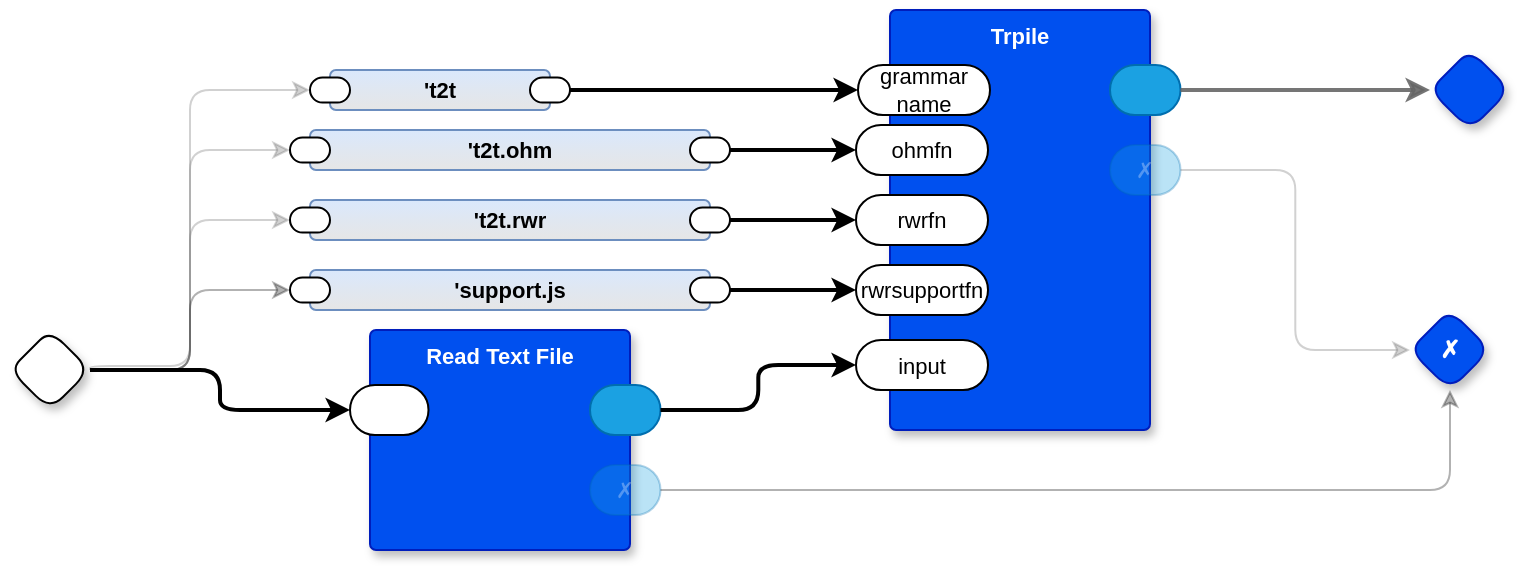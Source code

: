 <mxfile version="24.7.5" pages="3">
  <diagram name="main" id="m0zTKrYATkNEm8Ja8VeW">
    <mxGraphModel dx="1004" dy="695" grid="1" gridSize="10" guides="1" tooltips="1" connect="1" arrows="1" fold="1" page="1" pageScale="1" pageWidth="850" pageHeight="1100" math="0" shadow="0">
      <root>
        <mxCell id="0" />
        <mxCell id="1" parent="0" />
        <mxCell id="YMpfpBisCcUX1l5yptlG-1" value="" style="edgeStyle=orthogonalEdgeStyle;shape=connector;rounded=1;jumpStyle=arc;orthogonalLoop=1;jettySize=auto;exitX=1;exitY=0.5;exitDx=0;exitDy=0;exitPerimeter=0;entryX=0;entryY=0.5;entryDx=0;entryDy=0;entryPerimeter=0;labelBackgroundColor=default;strokeColor=#666666;strokeWidth=1;fontFamily=Helvetica;fontSize=11;fontColor=default;endArrow=classic;fillColor=#f5f5f5;opacity=30;" parent="1" source="YMpfpBisCcUX1l5yptlG-6" target="YMpfpBisCcUX1l5yptlG-32" edge="1">
          <mxGeometry relative="1" as="geometry">
            <mxPoint x="183.25" y="80" as="targetPoint" />
          </mxGeometry>
        </mxCell>
        <mxCell id="YMpfpBisCcUX1l5yptlG-2" value="" style="edgeStyle=orthogonalEdgeStyle;shape=connector;rounded=1;jumpStyle=none;orthogonalLoop=1;jettySize=auto;exitX=1;exitY=0.5;exitDx=0;exitDy=0;exitPerimeter=0;entryX=0;entryY=0.5;entryDx=0;entryDy=0;entryPerimeter=0;labelBackgroundColor=default;strokeColor=#666666;strokeWidth=1;fontFamily=Helvetica;fontSize=11;fontColor=default;endArrow=classic;fillColor=#f5f5f5;opacity=30;" parent="1" source="YMpfpBisCcUX1l5yptlG-6" target="YMpfpBisCcUX1l5yptlG-28" edge="1">
          <mxGeometry relative="1" as="geometry">
            <mxPoint x="183.25" y="-10" as="targetPoint" />
          </mxGeometry>
        </mxCell>
        <mxCell id="YMpfpBisCcUX1l5yptlG-3" value="" style="edgeStyle=orthogonalEdgeStyle;shape=connector;rounded=1;jumpStyle=none;orthogonalLoop=1;jettySize=auto;exitX=1;exitY=0.5;exitDx=0;exitDy=0;exitPerimeter=0;entryX=0;entryY=0.5;entryDx=0;entryDy=0;entryPerimeter=0;labelBackgroundColor=default;strokeColor=#666666;strokeWidth=1;fontFamily=Helvetica;fontSize=11;fontColor=default;endArrow=classic;fillColor=#f5f5f5;opacity=30;" parent="1" source="YMpfpBisCcUX1l5yptlG-6" target="YMpfpBisCcUX1l5yptlG-21" edge="1">
          <mxGeometry relative="1" as="geometry">
            <mxPoint x="183.25" y="-120" as="targetPoint" />
            <Array as="points">
              <mxPoint x="100" y="218" />
              <mxPoint x="150" y="218" />
              <mxPoint x="150" y="80" />
            </Array>
          </mxGeometry>
        </mxCell>
        <mxCell id="YMpfpBisCcUX1l5yptlG-4" value="" style="edgeStyle=orthogonalEdgeStyle;rounded=1;orthogonalLoop=1;jettySize=auto;exitX=1;exitY=0.5;exitDx=0;exitDy=0;exitPerimeter=0;entryX=0;entryY=0.5;entryDx=0;entryDy=0;entryPerimeter=0;opacity=30;" parent="1" source="YMpfpBisCcUX1l5yptlG-6" target="YMpfpBisCcUX1l5yptlG-24" edge="1">
          <mxGeometry relative="1" as="geometry">
            <mxPoint x="183.25" y="170" as="targetPoint" />
          </mxGeometry>
        </mxCell>
        <mxCell id="YMpfpBisCcUX1l5yptlG-6" value="" style="rhombus;whiteSpace=wrap;rounded=1;fontStyle=1;glass=0;sketch=0;fontSize=12;points=[[0,0.5,0,0,0],[0.5,0,0,0,0],[0.5,1,0,0,0],[1,0.5,0,0,0]];shadow=1;fontFamily=Helvetica;fontColor=default;" parent="1" vertex="1">
          <mxGeometry x="60" y="200" width="40" height="40" as="geometry" />
        </mxCell>
        <mxCell id="YMpfpBisCcUX1l5yptlG-7" value="" style="rhombus;whiteSpace=wrap;rounded=1;fillColor=#0050ef;fontColor=#ffffff;strokeColor=#001DBC;fontStyle=1;glass=0;sketch=0;fontSize=12;points=[[0,0.5,0,0,0],[0.5,0,0,0,0],[0.5,1,0,0,0],[1,0.5,0,0,0]];shadow=1;fontFamily=Helvetica;" parent="1" vertex="1">
          <mxGeometry x="770" y="60" width="40" height="40" as="geometry" />
        </mxCell>
        <mxCell id="YMpfpBisCcUX1l5yptlG-8" value="Trpile" style="rounded=1;whiteSpace=wrap;sketch=0;container=1;recursiveResize=0;verticalAlign=top;arcSize=6;fontStyle=1;autosize=0;points=[];absoluteArcSize=1;shadow=1;strokeColor=#001DBC;fillColor=#0050ef;fontColor=#ffffff;fontFamily=Helvetica;fontSize=11;" parent="1" vertex="1">
          <mxGeometry x="500" y="40" width="130" height="210" as="geometry">
            <mxRectangle x="-98" y="-1230" width="99" height="26" as="alternateBounds" />
          </mxGeometry>
        </mxCell>
        <mxCell id="YMpfpBisCcUX1l5yptlG-9" value="ohmfn" style="rounded=1;whiteSpace=wrap;sketch=0;points=[[0,0.5,0,0,0],[1,0.5,0,0,0]];arcSize=50;fontFamily=Helvetica;fontSize=11;fontColor=default;fontStyle=0" parent="YMpfpBisCcUX1l5yptlG-8" vertex="1">
          <mxGeometry x="-17" y="57.5" width="66" height="25" as="geometry" />
        </mxCell>
        <mxCell id="YMpfpBisCcUX1l5yptlG-10" value="" style="rounded=1;whiteSpace=wrap;sketch=0;points=[[0,0.5,0,0,0],[1,0.5,0,0,0]];fillColor=#1ba1e2;fontColor=#ffffff;strokeColor=#006EAF;arcSize=50;fontFamily=Helvetica;fontSize=11;" parent="YMpfpBisCcUX1l5yptlG-8" vertex="1">
          <mxGeometry x="110" y="27.5" width="35.25" height="25" as="geometry" />
        </mxCell>
        <mxCell id="YMpfpBisCcUX1l5yptlG-11" value="rwrfn" style="rounded=1;whiteSpace=wrap;sketch=0;points=[[0,0.5,0,0,0],[1,0.5,0,0,0]];arcSize=50;fontFamily=Helvetica;fontSize=11;fontColor=default;" parent="YMpfpBisCcUX1l5yptlG-8" vertex="1">
          <mxGeometry x="-17" y="92.5" width="66" height="25" as="geometry" />
        </mxCell>
        <mxCell id="YMpfpBisCcUX1l5yptlG-12" value="input" style="rounded=1;whiteSpace=wrap;sketch=0;points=[[0,0.5,0,0,0],[1,0.5,0,0,0]];arcSize=50;fontFamily=Helvetica;fontSize=11;fontColor=default;" parent="YMpfpBisCcUX1l5yptlG-8" vertex="1">
          <mxGeometry x="-17" y="165" width="66" height="25" as="geometry" />
        </mxCell>
        <mxCell id="YMpfpBisCcUX1l5yptlG-13" value="grammar name" style="rounded=1;whiteSpace=wrap;sketch=0;points=[[0,0.5,0,0,0],[1,0.5,0,0,0]];arcSize=50;fontFamily=Helvetica;fontSize=11;fontColor=default;" parent="YMpfpBisCcUX1l5yptlG-8" vertex="1">
          <mxGeometry x="-16" y="27.5" width="66" height="25" as="geometry" />
        </mxCell>
        <mxCell id="YMpfpBisCcUX1l5yptlG-14" value="rwrsupportfn" style="rounded=1;whiteSpace=wrap;sketch=0;points=[[0,0.5,0,0,0],[1,0.5,0,0,0]];arcSize=50;fontFamily=Helvetica;fontSize=11;fontColor=default;" parent="YMpfpBisCcUX1l5yptlG-8" vertex="1">
          <mxGeometry x="-17" y="127.5" width="66" height="25" as="geometry" />
        </mxCell>
        <mxCell id="YMpfpBisCcUX1l5yptlG-15" value="✗" style="rounded=1;whiteSpace=wrap;sketch=0;points=[[0,0.5,0,0,0],[1,0.5,0,0,0]];fillColor=#1ba1e2;fontColor=#ffffff;strokeColor=#006EAF;arcSize=50;fontFamily=Helvetica;fontSize=11;opacity=30;textOpacity=30;" parent="YMpfpBisCcUX1l5yptlG-8" vertex="1">
          <mxGeometry x="110" y="67.5" width="35.25" height="25" as="geometry" />
        </mxCell>
        <mxCell id="YMpfpBisCcUX1l5yptlG-16" value="" style="edgeStyle=orthogonalEdgeStyle;shape=connector;rounded=1;jumpStyle=arc;orthogonalLoop=1;jettySize=auto;exitX=1;exitY=0.5;exitDx=0;exitDy=0;exitPerimeter=0;entryX=0;entryY=0.5;entryDx=0;entryDy=0;entryPerimeter=0;labelBackgroundColor=default;strokeColor=#666666;strokeWidth=2;fontFamily=Helvetica;fontSize=11;fontColor=default;endArrow=classic;fillColor=#f5f5f5;opacity=90;" parent="1" source="YMpfpBisCcUX1l5yptlG-10" target="YMpfpBisCcUX1l5yptlG-7" edge="1">
          <mxGeometry relative="1" as="geometry" />
        </mxCell>
        <mxCell id="YMpfpBisCcUX1l5yptlG-17" value="✗" style="rhombus;whiteSpace=wrap;rounded=1;fillColor=#0050ef;fontColor=#ffffff;strokeColor=#001DBC;fontStyle=1;glass=0;sketch=0;fontSize=12;points=[[0,0.5,0,0,0],[0.5,0,0,0,0],[0.5,1,0,0,0],[1,0.5,0,0,0]];shadow=1;fontFamily=Helvetica;" parent="1" vertex="1">
          <mxGeometry x="760" y="190" width="40" height="40" as="geometry" />
        </mxCell>
        <mxCell id="YMpfpBisCcUX1l5yptlG-18" value="" style="edgeStyle=orthogonalEdgeStyle;shape=connector;rounded=1;jumpStyle=arc;orthogonalLoop=1;jettySize=auto;exitX=1;exitY=0.5;exitDx=0;exitDy=0;exitPerimeter=0;entryX=0;entryY=0.5;entryDx=0;entryDy=0;entryPerimeter=0;labelBackgroundColor=default;strokeColor=#666666;strokeWidth=1;fontFamily=Helvetica;fontSize=11;fontColor=default;endArrow=classic;fillColor=#f5f5f5;opacity=30;" parent="1" source="YMpfpBisCcUX1l5yptlG-15" target="YMpfpBisCcUX1l5yptlG-17" edge="1">
          <mxGeometry relative="1" as="geometry" />
        </mxCell>
        <mxCell id="YMpfpBisCcUX1l5yptlG-19" value="&#39;t2t" style="rounded=1;whiteSpace=wrap;sketch=0;container=1;recursiveResize=0;verticalAlign=middle;arcSize=6;fontStyle=1;autosize=0;points=[];absoluteArcSize=1;shadow=0;strokeColor=#6c8ebf;fillColor=#dae8fc;fontFamily=Helvetica;fontSize=11;gradientColor=#E6E6E6;" parent="1" vertex="1">
          <mxGeometry x="220" y="70" width="110" height="20" as="geometry">
            <mxRectangle x="-98" y="-1230" width="99" height="26" as="alternateBounds" />
          </mxGeometry>
        </mxCell>
        <mxCell id="YMpfpBisCcUX1l5yptlG-20" value="" style="rounded=1;whiteSpace=wrap;sketch=0;points=[[0,0.5,0,0,0],[1,0.5,0,0,0]];arcSize=50;fontFamily=Helvetica;fontSize=11;fontColor=default;" parent="YMpfpBisCcUX1l5yptlG-19" vertex="1">
          <mxGeometry x="100" y="3.75" width="20" height="12.5" as="geometry" />
        </mxCell>
        <mxCell id="YMpfpBisCcUX1l5yptlG-21" value="" style="rounded=1;whiteSpace=wrap;sketch=0;points=[[0,0.5,0,0,0],[1,0.5,0,0,0]];arcSize=50;fontFamily=Helvetica;fontSize=11;fontColor=default;" parent="YMpfpBisCcUX1l5yptlG-19" vertex="1">
          <mxGeometry x="-10" y="3.75" width="20" height="12.5" as="geometry" />
        </mxCell>
        <mxCell id="YMpfpBisCcUX1l5yptlG-22" value="&#39;support.js" style="rounded=1;whiteSpace=wrap;sketch=0;container=1;recursiveResize=0;verticalAlign=middle;arcSize=6;fontStyle=1;autosize=0;points=[];absoluteArcSize=1;shadow=0;strokeColor=#6c8ebf;fillColor=#dae8fc;fontFamily=Helvetica;fontSize=11;gradientColor=#E6E6E6;" parent="1" vertex="1">
          <mxGeometry x="210" y="170" width="200" height="20" as="geometry">
            <mxRectangle x="-98" y="-1230" width="99" height="26" as="alternateBounds" />
          </mxGeometry>
        </mxCell>
        <mxCell id="YMpfpBisCcUX1l5yptlG-23" value="" style="rounded=1;whiteSpace=wrap;sketch=0;points=[[0,0.5,0,0,0],[1,0.5,0,0,0]];arcSize=50;fontFamily=Helvetica;fontSize=11;fontColor=default;" parent="YMpfpBisCcUX1l5yptlG-22" vertex="1">
          <mxGeometry x="190" y="3.75" width="20" height="12.5" as="geometry" />
        </mxCell>
        <mxCell id="YMpfpBisCcUX1l5yptlG-24" value="" style="rounded=1;whiteSpace=wrap;sketch=0;points=[[0,0.5,0,0,0],[1,0.5,0,0,0]];arcSize=50;fontFamily=Helvetica;fontSize=11;fontColor=default;" parent="YMpfpBisCcUX1l5yptlG-22" vertex="1">
          <mxGeometry x="-10" y="3.75" width="20" height="12.5" as="geometry" />
        </mxCell>
        <mxCell id="YMpfpBisCcUX1l5yptlG-25" value="" style="edgeStyle=orthogonalEdgeStyle;shape=connector;rounded=1;orthogonalLoop=1;jettySize=auto;entryX=0;entryY=0.5;entryDx=0;entryDy=0;entryPerimeter=0;labelBackgroundColor=default;strokeColor=default;strokeWidth=2;align=center;verticalAlign=middle;fontFamily=Helvetica;fontSize=11;fontColor=default;endArrow=classic;" parent="1" source="YMpfpBisCcUX1l5yptlG-23" target="YMpfpBisCcUX1l5yptlG-14" edge="1">
          <mxGeometry relative="1" as="geometry" />
        </mxCell>
        <mxCell id="YMpfpBisCcUX1l5yptlG-26" value="&#39;t2t.ohm" style="rounded=1;whiteSpace=wrap;sketch=0;container=1;recursiveResize=0;verticalAlign=middle;arcSize=6;fontStyle=1;autosize=0;points=[];absoluteArcSize=1;shadow=0;strokeColor=#6c8ebf;fillColor=#dae8fc;fontFamily=Helvetica;fontSize=11;gradientColor=#E6E6E6;" parent="1" vertex="1">
          <mxGeometry x="210" y="100" width="200" height="20" as="geometry">
            <mxRectangle x="-98" y="-1230" width="99" height="26" as="alternateBounds" />
          </mxGeometry>
        </mxCell>
        <mxCell id="YMpfpBisCcUX1l5yptlG-27" value="" style="rounded=1;whiteSpace=wrap;sketch=0;points=[[0,0.5,0,0,0],[1,0.5,0,0,0]];arcSize=50;fontFamily=Helvetica;fontSize=11;fontColor=default;" parent="YMpfpBisCcUX1l5yptlG-26" vertex="1">
          <mxGeometry x="190" y="3.75" width="20" height="12.5" as="geometry" />
        </mxCell>
        <mxCell id="YMpfpBisCcUX1l5yptlG-28" value="" style="rounded=1;whiteSpace=wrap;sketch=0;points=[[0,0.5,0,0,0],[1,0.5,0,0,0]];arcSize=50;fontFamily=Helvetica;fontSize=11;fontColor=default;" parent="YMpfpBisCcUX1l5yptlG-26" vertex="1">
          <mxGeometry x="-10" y="3.75" width="20" height="12.5" as="geometry" />
        </mxCell>
        <mxCell id="YMpfpBisCcUX1l5yptlG-29" value="" style="edgeStyle=orthogonalEdgeStyle;shape=connector;rounded=1;orthogonalLoop=1;jettySize=auto;exitX=1;exitY=0.5;exitDx=0;exitDy=0;exitPerimeter=0;entryX=0;entryY=0.5;entryDx=0;entryDy=0;entryPerimeter=0;labelBackgroundColor=default;strokeColor=default;strokeWidth=2;align=center;verticalAlign=middle;fontFamily=Helvetica;fontSize=11;fontColor=default;endArrow=classic;" parent="1" source="YMpfpBisCcUX1l5yptlG-27" target="YMpfpBisCcUX1l5yptlG-9" edge="1">
          <mxGeometry relative="1" as="geometry">
            <Array as="points">
              <mxPoint x="450" y="110" />
              <mxPoint x="450" y="110" />
            </Array>
          </mxGeometry>
        </mxCell>
        <mxCell id="YMpfpBisCcUX1l5yptlG-30" value="&#39;t2t.rwr" style="rounded=1;whiteSpace=wrap;sketch=0;container=1;recursiveResize=0;verticalAlign=middle;arcSize=6;fontStyle=1;autosize=0;points=[];absoluteArcSize=1;shadow=0;strokeColor=#6c8ebf;fillColor=#dae8fc;fontFamily=Helvetica;fontSize=11;gradientColor=#E6E6E6;" parent="1" vertex="1">
          <mxGeometry x="210" y="135" width="200" height="20" as="geometry">
            <mxRectangle x="-98" y="-1230" width="99" height="26" as="alternateBounds" />
          </mxGeometry>
        </mxCell>
        <mxCell id="YMpfpBisCcUX1l5yptlG-31" value="" style="rounded=1;whiteSpace=wrap;sketch=0;points=[[0,0.5,0,0,0],[1,0.5,0,0,0]];arcSize=50;fontFamily=Helvetica;fontSize=11;fontColor=default;" parent="YMpfpBisCcUX1l5yptlG-30" vertex="1">
          <mxGeometry x="190" y="3.75" width="20" height="12.5" as="geometry" />
        </mxCell>
        <mxCell id="YMpfpBisCcUX1l5yptlG-32" value="" style="rounded=1;whiteSpace=wrap;sketch=0;points=[[0,0.5,0,0,0],[1,0.5,0,0,0]];arcSize=50;fontFamily=Helvetica;fontSize=11;fontColor=default;" parent="YMpfpBisCcUX1l5yptlG-30" vertex="1">
          <mxGeometry x="-10" y="3.75" width="20" height="12.5" as="geometry" />
        </mxCell>
        <mxCell id="YMpfpBisCcUX1l5yptlG-33" value="" style="edgeStyle=orthogonalEdgeStyle;shape=connector;rounded=1;orthogonalLoop=1;jettySize=auto;labelBackgroundColor=default;strokeColor=default;strokeWidth=2;align=center;verticalAlign=middle;fontFamily=Helvetica;fontSize=11;fontColor=default;endArrow=classic;" parent="1" source="YMpfpBisCcUX1l5yptlG-31" target="YMpfpBisCcUX1l5yptlG-11" edge="1">
          <mxGeometry relative="1" as="geometry" />
        </mxCell>
        <mxCell id="YMpfpBisCcUX1l5yptlG-34" value="" style="edgeStyle=orthogonalEdgeStyle;shape=connector;rounded=1;orthogonalLoop=1;jettySize=auto;exitX=1;exitY=0.5;exitDx=0;exitDy=0;exitPerimeter=0;entryX=0;entryY=0.5;entryDx=0;entryDy=0;entryPerimeter=0;labelBackgroundColor=default;strokeColor=default;strokeWidth=2;align=center;verticalAlign=middle;fontFamily=Helvetica;fontSize=11;fontColor=default;endArrow=classic;" parent="1" source="YMpfpBisCcUX1l5yptlG-20" target="YMpfpBisCcUX1l5yptlG-13" edge="1">
          <mxGeometry relative="1" as="geometry" />
        </mxCell>
        <mxCell id="YMpfpBisCcUX1l5yptlG-35" value="Read Text File" style="rounded=1;whiteSpace=wrap;sketch=0;container=1;recursiveResize=0;verticalAlign=top;arcSize=6;fontStyle=1;autosize=0;points=[];absoluteArcSize=1;shadow=1;strokeColor=#001DBC;fillColor=#0050ef;fontColor=#ffffff;fontFamily=Helvetica;fontSize=11;" parent="1" vertex="1">
          <mxGeometry x="240" y="200" width="130" height="110" as="geometry">
            <mxRectangle x="-98" y="-1230" width="99" height="26" as="alternateBounds" />
          </mxGeometry>
        </mxCell>
        <mxCell id="YMpfpBisCcUX1l5yptlG-36" value="" style="rounded=1;whiteSpace=wrap;sketch=0;points=[[0,0.5,0,0,0],[1,0.5,0,0,0]];arcSize=50;fontFamily=Helvetica;fontSize=11;fontColor=default;" parent="YMpfpBisCcUX1l5yptlG-35" vertex="1">
          <mxGeometry x="-10" y="27.5" width="39.25" height="25" as="geometry" />
        </mxCell>
        <mxCell id="YMpfpBisCcUX1l5yptlG-37" value="" style="rounded=1;whiteSpace=wrap;sketch=0;points=[[0,0.5,0,0,0],[1,0.5,0,0,0]];fillColor=#1ba1e2;fontColor=#ffffff;strokeColor=#006EAF;arcSize=50;fontFamily=Helvetica;fontSize=11;" parent="YMpfpBisCcUX1l5yptlG-35" vertex="1">
          <mxGeometry x="110" y="27.5" width="35.25" height="25" as="geometry" />
        </mxCell>
        <mxCell id="YMpfpBisCcUX1l5yptlG-38" value="✗" style="rounded=1;whiteSpace=wrap;sketch=0;points=[[0,0.5,0,0,0],[1,0.5,0,0,0]];fillColor=#1ba1e2;fontColor=#ffffff;strokeColor=#006EAF;arcSize=50;fontFamily=Helvetica;fontSize=11;textOpacity=30;opacity=30;" parent="YMpfpBisCcUX1l5yptlG-35" vertex="1">
          <mxGeometry x="110" y="67.5" width="35.25" height="25" as="geometry" />
        </mxCell>
        <mxCell id="YMpfpBisCcUX1l5yptlG-39" style="edgeStyle=orthogonalEdgeStyle;rounded=1;orthogonalLoop=1;jettySize=auto;html=1;entryX=0;entryY=0.5;entryDx=0;entryDy=0;entryPerimeter=0;curved=0;strokeWidth=2;" parent="1" source="YMpfpBisCcUX1l5yptlG-6" target="YMpfpBisCcUX1l5yptlG-36" edge="1">
          <mxGeometry relative="1" as="geometry" />
        </mxCell>
        <mxCell id="YMpfpBisCcUX1l5yptlG-41" style="edgeStyle=orthogonalEdgeStyle;curved=0;rounded=1;orthogonalLoop=1;jettySize=auto;html=1;exitX=1;exitY=0.5;exitDx=0;exitDy=0;exitPerimeter=0;entryX=0;entryY=0.5;entryDx=0;entryDy=0;entryPerimeter=0;strokeColor=default;strokeWidth=2;align=center;verticalAlign=middle;fontFamily=Helvetica;fontSize=11;fontColor=default;labelBackgroundColor=default;endArrow=classic;" parent="1" source="YMpfpBisCcUX1l5yptlG-37" target="YMpfpBisCcUX1l5yptlG-12" edge="1">
          <mxGeometry relative="1" as="geometry" />
        </mxCell>
        <mxCell id="YMpfpBisCcUX1l5yptlG-42" style="edgeStyle=orthogonalEdgeStyle;curved=0;rounded=1;orthogonalLoop=1;jettySize=auto;html=1;entryX=0.5;entryY=1;entryDx=0;entryDy=0;entryPerimeter=0;strokeColor=default;strokeWidth=1;align=center;verticalAlign=middle;fontFamily=Helvetica;fontSize=11;fontColor=default;labelBackgroundColor=default;endArrow=classic;opacity=30;" parent="1" source="YMpfpBisCcUX1l5yptlG-38" target="YMpfpBisCcUX1l5yptlG-17" edge="1">
          <mxGeometry relative="1" as="geometry" />
        </mxCell>
      </root>
    </mxGraphModel>
  </diagram>
  <diagram id="tdX2_95LEIDNDVLNdQ2E" name="...">
    <mxGraphModel dx="1114" dy="693" grid="1" gridSize="10" guides="1" tooltips="1" connect="1" arrows="1" fold="1" page="1" pageScale="1" pageWidth="850" pageHeight="1100" math="0" shadow="0">
      <root>
        <mxCell id="0" />
        <mxCell id="1" parent="0" />
      </root>
    </mxGraphModel>
  </diagram>
  <diagram id="utSP0G9QLMXKZVF8u4fe" name="Trpile">
    <mxGraphModel dx="1004" dy="695" grid="1" gridSize="10" guides="1" tooltips="1" connect="1" arrows="1" fold="1" page="1" pageScale="1" pageWidth="1100" pageHeight="850" math="0" shadow="0">
      <root>
        <mxCell id="0" />
        <mxCell id="1" parent="0" />
        <mxCell id="6adIAP4NCOr-M0w7FUMm-1" value="" style="rhombus;whiteSpace=wrap;html=1;rounded=1;fillColor=#0050ef;fontColor=#ffffff;strokeColor=#001DBC;fontStyle=1;glass=0;sketch=0;fontSize=12;points=[[0,0.5,0,0,0],[0.5,0,0,0,0],[0.5,1,0,0,0],[1,0.5,0,0,0]];shadow=1;" vertex="1" parent="1">
          <mxGeometry x="1540" y="462.5" width="40" height="40" as="geometry" />
        </mxCell>
        <mxCell id="6adIAP4NCOr-M0w7FUMm-2" value="Ohm (using file names)" style="rounded=1;whiteSpace=wrap;html=1;sketch=0;container=1;recursiveResize=0;verticalAlign=top;arcSize=6;fontStyle=1;autosize=0;points=[];absoluteArcSize=1;shadow=1;strokeColor=#001DBC;fillColor=#0050ef;fontColor=#ffffff;" vertex="1" parent="1">
          <mxGeometry x="735" y="320" width="135" height="210" as="geometry">
            <mxRectangle x="-98" y="-1230" width="99" height="26" as="alternateBounds" />
          </mxGeometry>
        </mxCell>
        <mxCell id="6adIAP4NCOr-M0w7FUMm-3" value="grammarfn" style="rounded=1;whiteSpace=wrap;html=1;sketch=0;points=[[0,0.5,0,0,0],[1,0.5,0,0,0]];arcSize=50;" vertex="1" parent="6adIAP4NCOr-M0w7FUMm-2">
          <mxGeometry x="-20" y="77.5" width="66" height="25" as="geometry" />
        </mxCell>
        <mxCell id="6adIAP4NCOr-M0w7FUMm-4" value="semanticsfn" style="rounded=1;whiteSpace=wrap;html=1;sketch=0;points=[[0,0.5,0,0,0],[1,0.5,0,0,0]];arcSize=50;" vertex="1" parent="6adIAP4NCOr-M0w7FUMm-2">
          <mxGeometry x="-20" y="110" width="66" height="25" as="geometry" />
        </mxCell>
        <mxCell id="6adIAP4NCOr-M0w7FUMm-5" value="grammar name" style="rounded=1;whiteSpace=wrap;html=1;sketch=0;points=[[0,0.5,0,0,0],[1,0.5,0,0,0]];arcSize=50;" vertex="1" parent="6adIAP4NCOr-M0w7FUMm-2">
          <mxGeometry x="-20" y="47.5" width="100" height="25" as="geometry" />
        </mxCell>
        <mxCell id="6adIAP4NCOr-M0w7FUMm-6" value="input" style="rounded=1;whiteSpace=wrap;html=1;sketch=0;points=[[0,0.5,0,0,0],[1,0.5,0,0,0]];arcSize=50;" vertex="1" parent="6adIAP4NCOr-M0w7FUMm-2">
          <mxGeometry x="-20" y="150" width="66" height="25" as="geometry" />
        </mxCell>
        <mxCell id="6adIAP4NCOr-M0w7FUMm-7" value="" style="rounded=1;whiteSpace=wrap;html=1;sketch=0;points=[[0,0.5,0,0,0],[1,0.5,0,0,0]];fillColor=#1ba1e2;fontColor=#ffffff;strokeColor=#006EAF;arcSize=50;" vertex="1" parent="6adIAP4NCOr-M0w7FUMm-2">
          <mxGeometry x="110" y="130" width="35" height="25" as="geometry" />
        </mxCell>
        <mxCell id="6adIAP4NCOr-M0w7FUMm-8" value="✗" style="rounded=1;whiteSpace=wrap;html=1;sketch=0;points=[[0,0.5,0,0,0],[1,0.5,0,0,0]];fillColor=#1ba1e2;fontColor=#ffffff;strokeColor=#006EAF;arcSize=50;opacity=30;textOpacity=30;" vertex="1" parent="6adIAP4NCOr-M0w7FUMm-2">
          <mxGeometry x="110" y="175" width="35" height="25" as="geometry" />
        </mxCell>
        <mxCell id="6adIAP4NCOr-M0w7FUMm-9" value="✗" style="rhombus;whiteSpace=wrap;html=1;rounded=1;fillColor=#0050ef;fontColor=#ffffff;strokeColor=#001DBC;fontStyle=1;glass=0;sketch=0;fontSize=12;points=[[0,0.5,0,0,0],[0.5,0,0,0,0],[0.5,1,0,0,0],[1,0.5,0,0,0]];shadow=1;opacity=30;textOpacity=30;" vertex="1" parent="1">
          <mxGeometry x="1540" y="662.5" width="40" height="40" as="geometry" />
        </mxCell>
        <mxCell id="6adIAP4NCOr-M0w7FUMm-10" style="edgeStyle=orthogonalEdgeStyle;shape=connector;rounded=1;jumpStyle=arc;orthogonalLoop=1;jettySize=auto;html=1;exitX=1;exitY=0.5;exitDx=0;exitDy=0;exitPerimeter=0;entryX=0;entryY=0.5;entryDx=0;entryDy=0;entryPerimeter=0;labelBackgroundColor=default;strokeColor=#666666;strokeWidth=1;fontFamily=Helvetica;fontSize=11;fontColor=default;endArrow=classic;fillColor=#f5f5f5;opacity=30;" edge="1" parent="1" source="6adIAP4NCOr-M0w7FUMm-14" target="6adIAP4NCOr-M0w7FUMm-63">
          <mxGeometry relative="1" as="geometry">
            <mxPoint x="463.25" y="300" as="targetPoint" />
          </mxGeometry>
        </mxCell>
        <mxCell id="6adIAP4NCOr-M0w7FUMm-11" style="edgeStyle=orthogonalEdgeStyle;shape=connector;rounded=1;jumpStyle=none;orthogonalLoop=1;jettySize=auto;html=1;exitX=1;exitY=0.5;exitDx=0;exitDy=0;exitPerimeter=0;entryX=0;entryY=0.5;entryDx=0;entryDy=0;entryPerimeter=0;labelBackgroundColor=default;strokeColor=#666666;strokeWidth=1;fontFamily=Helvetica;fontSize=11;fontColor=default;endArrow=classic;fillColor=#f5f5f5;opacity=30;" edge="1" parent="1" source="6adIAP4NCOr-M0w7FUMm-14" target="6adIAP4NCOr-M0w7FUMm-66">
          <mxGeometry relative="1" as="geometry" />
        </mxCell>
        <mxCell id="6adIAP4NCOr-M0w7FUMm-12" style="edgeStyle=orthogonalEdgeStyle;shape=connector;rounded=1;jumpStyle=none;orthogonalLoop=1;jettySize=auto;html=1;exitX=1;exitY=0.5;exitDx=0;exitDy=0;exitPerimeter=0;entryX=0;entryY=0.5;entryDx=0;entryDy=0;entryPerimeter=0;labelBackgroundColor=default;strokeColor=#666666;strokeWidth=1;fontFamily=Helvetica;fontSize=11;fontColor=default;endArrow=classic;fillColor=#f5f5f5;opacity=30;" edge="1" parent="1" source="6adIAP4NCOr-M0w7FUMm-14" target="6adIAP4NCOr-M0w7FUMm-69">
          <mxGeometry relative="1" as="geometry" />
        </mxCell>
        <mxCell id="6adIAP4NCOr-M0w7FUMm-13" style="edgeStyle=orthogonalEdgeStyle;shape=connector;rounded=1;jumpStyle=arc;orthogonalLoop=1;jettySize=auto;html=1;exitX=1;exitY=0.5;exitDx=0;exitDy=0;exitPerimeter=0;entryX=0;entryY=0.5;entryDx=0;entryDy=0;entryPerimeter=0;labelBackgroundColor=default;strokeColor=#666666;strokeWidth=2;fontFamily=Helvetica;fontSize=11;fontColor=default;endArrow=classic;fillColor=#f5f5f5;opacity=90;" edge="1" parent="1" source="6adIAP4NCOr-M0w7FUMm-14" target="6adIAP4NCOr-M0w7FUMm-21">
          <mxGeometry relative="1" as="geometry">
            <Array as="points">
              <mxPoint x="1150" y="300" />
              <mxPoint x="1150" y="502" />
            </Array>
          </mxGeometry>
        </mxCell>
        <mxCell id="6adIAP4NCOr-M0w7FUMm-14" value="input" style="rhombus;whiteSpace=wrap;html=1;rounded=1;fontStyle=1;glass=0;sketch=0;fontSize=12;points=[[0,0.5,0,0,0],[0.5,0,0,0,0],[0.5,1,0,0,0],[1,0.5,0,0,0]];shadow=1;" vertex="1" parent="1">
          <mxGeometry x="280" y="260" width="80" height="80" as="geometry" />
        </mxCell>
        <mxCell id="6adIAP4NCOr-M0w7FUMm-15" style="edgeStyle=orthogonalEdgeStyle;shape=connector;rounded=1;jumpStyle=arc;orthogonalLoop=1;jettySize=auto;html=1;exitX=1;exitY=0.5;exitDx=0;exitDy=0;exitPerimeter=0;entryX=0;entryY=0.5;entryDx=0;entryDy=0;entryPerimeter=0;labelBackgroundColor=default;strokeColor=#666666;strokeWidth=2;fontFamily=Helvetica;fontSize=11;fontColor=default;endArrow=classic;fillColor=#f5f5f5;" edge="1" parent="1" source="6adIAP4NCOr-M0w7FUMm-65" target="6adIAP4NCOr-M0w7FUMm-3">
          <mxGeometry relative="1" as="geometry" />
        </mxCell>
        <mxCell id="6adIAP4NCOr-M0w7FUMm-16" style="edgeStyle=orthogonalEdgeStyle;shape=connector;rounded=1;jumpStyle=arc;orthogonalLoop=1;jettySize=auto;html=1;exitX=1;exitY=0.5;exitDx=0;exitDy=0;exitPerimeter=0;entryX=0;entryY=0.5;entryDx=0;entryDy=0;entryPerimeter=0;labelBackgroundColor=default;strokeColor=#666666;strokeWidth=2;fontFamily=Helvetica;fontSize=11;fontColor=default;endArrow=classic;fillColor=#f5f5f5;" edge="1" parent="1" source="6adIAP4NCOr-M0w7FUMm-68" target="6adIAP4NCOr-M0w7FUMm-4">
          <mxGeometry relative="1" as="geometry">
            <Array as="points">
              <mxPoint x="620" y="443" />
              <mxPoint x="650" y="443" />
            </Array>
          </mxGeometry>
        </mxCell>
        <mxCell id="6adIAP4NCOr-M0w7FUMm-17" value="Ohm" style="rounded=1;whiteSpace=wrap;html=1;sketch=0;container=1;recursiveResize=0;verticalAlign=top;arcSize=6;fontStyle=1;autosize=0;points=[];absoluteArcSize=1;shadow=1;strokeColor=#001DBC;fillColor=#0050ef;fontColor=#ffffff;" vertex="1" parent="1">
          <mxGeometry x="1250" y="340" width="130" height="210" as="geometry">
            <mxRectangle x="-98" y="-1230" width="99" height="26" as="alternateBounds" />
          </mxGeometry>
        </mxCell>
        <mxCell id="6adIAP4NCOr-M0w7FUMm-18" value="grammar" style="rounded=1;whiteSpace=wrap;html=1;sketch=0;points=[[0,0.5,0,0,0],[1,0.5,0,0,0]];arcSize=50;" vertex="1" parent="6adIAP4NCOr-M0w7FUMm-17">
          <mxGeometry x="-20" y="77.5" width="66" height="25" as="geometry" />
        </mxCell>
        <mxCell id="6adIAP4NCOr-M0w7FUMm-19" value="semantics" style="rounded=1;whiteSpace=wrap;html=1;sketch=0;points=[[0,0.5,0,0,0],[1,0.5,0,0,0]];arcSize=50;" vertex="1" parent="6adIAP4NCOr-M0w7FUMm-17">
          <mxGeometry x="-20" y="110" width="66" height="25" as="geometry" />
        </mxCell>
        <mxCell id="6adIAP4NCOr-M0w7FUMm-20" value="grammar name" style="rounded=1;whiteSpace=wrap;html=1;sketch=0;points=[[0,0.5,0,0,0],[1,0.5,0,0,0]];arcSize=50;" vertex="1" parent="6adIAP4NCOr-M0w7FUMm-17">
          <mxGeometry x="-20" y="40" width="100" height="25" as="geometry" />
        </mxCell>
        <mxCell id="6adIAP4NCOr-M0w7FUMm-21" value="input" style="rounded=1;whiteSpace=wrap;html=1;sketch=0;points=[[0,0.5,0,0,0],[1,0.5,0,0,0]];arcSize=50;" vertex="1" parent="6adIAP4NCOr-M0w7FUMm-17">
          <mxGeometry x="-20" y="150" width="66" height="25" as="geometry" />
        </mxCell>
        <mxCell id="6adIAP4NCOr-M0w7FUMm-22" value="" style="rounded=1;whiteSpace=wrap;html=1;sketch=0;points=[[0,0.5,0,0,0],[1,0.5,0,0,0]];fillColor=#1ba1e2;fontColor=#ffffff;strokeColor=#006EAF;arcSize=50;" vertex="1" parent="6adIAP4NCOr-M0w7FUMm-17">
          <mxGeometry x="110" y="130" width="30" height="25" as="geometry" />
        </mxCell>
        <mxCell id="6adIAP4NCOr-M0w7FUMm-23" value="✗" style="rounded=1;whiteSpace=wrap;html=1;sketch=0;points=[[0,0.5,0,0,0],[1,0.5,0,0,0]];fillColor=#1ba1e2;fontColor=#ffffff;strokeColor=#006EAF;arcSize=50;opacity=30;textOpacity=30;" vertex="1" parent="6adIAP4NCOr-M0w7FUMm-17">
          <mxGeometry x="105" y="175" width="40" height="25" as="geometry" />
        </mxCell>
        <mxCell id="6adIAP4NCOr-M0w7FUMm-24" style="edgeStyle=orthogonalEdgeStyle;shape=connector;rounded=1;jumpStyle=arc;orthogonalLoop=1;jettySize=auto;html=1;exitX=1;exitY=0.5;exitDx=0;exitDy=0;exitPerimeter=0;entryX=0;entryY=0.5;entryDx=0;entryDy=0;entryPerimeter=0;labelBackgroundColor=default;strokeColor=#666666;fontFamily=Helvetica;fontSize=11;fontColor=default;endArrow=classic;fillColor=#f5f5f5;strokeWidth=2;" edge="1" parent="1" source="6adIAP4NCOr-M0w7FUMm-27" target="6adIAP4NCOr-M0w7FUMm-20">
          <mxGeometry relative="1" as="geometry">
            <Array as="points">
              <mxPoint x="1190" y="100" />
              <mxPoint x="1190" y="392" />
            </Array>
            <mxPoint x="1145.75" y="300" as="sourcePoint" />
          </mxGeometry>
        </mxCell>
        <mxCell id="6adIAP4NCOr-M0w7FUMm-25" style="edgeStyle=orthogonalEdgeStyle;shape=connector;rounded=1;jumpStyle=arc;orthogonalLoop=1;jettySize=auto;html=1;exitX=1;exitY=0.5;exitDx=0;exitDy=0;exitPerimeter=0;entryX=0;entryY=0.5;entryDx=0;entryDy=0;entryPerimeter=0;labelBackgroundColor=default;strokeColor=#666666;strokeWidth=2;fontFamily=Helvetica;fontSize=11;fontColor=default;endArrow=classic;fillColor=#f5f5f5;" edge="1" parent="1" source="6adIAP4NCOr-M0w7FUMm-57" target="6adIAP4NCOr-M0w7FUMm-18">
          <mxGeometry relative="1" as="geometry">
            <Array as="points">
              <mxPoint x="1170" y="200" />
              <mxPoint x="1170" y="430" />
            </Array>
          </mxGeometry>
        </mxCell>
        <mxCell id="6adIAP4NCOr-M0w7FUMm-26" style="edgeStyle=orthogonalEdgeStyle;shape=connector;rounded=1;jumpStyle=arc;orthogonalLoop=1;jettySize=auto;html=1;exitX=1;exitY=0.5;exitDx=0;exitDy=0;exitPerimeter=0;labelBackgroundColor=default;strokeColor=#666666;strokeWidth=2;fontFamily=Helvetica;fontSize=11;fontColor=default;endArrow=classic;fillColor=#f5f5f5;opacity=90;" edge="1" parent="1" source="6adIAP4NCOr-M0w7FUMm-22" target="6adIAP4NCOr-M0w7FUMm-1">
          <mxGeometry relative="1" as="geometry" />
        </mxCell>
        <mxCell id="6adIAP4NCOr-M0w7FUMm-27" value="grammar name" style="rhombus;whiteSpace=wrap;html=1;rounded=1;fontStyle=1;glass=0;sketch=0;fontSize=12;points=[[0,0.5,0,0,0],[0.5,0,0,0,0],[0.5,1,0,0,0],[1,0.5,0,0,0]];shadow=1;" vertex="1" parent="1">
          <mxGeometry x="280" y="60" width="80" height="80" as="geometry" />
        </mxCell>
        <mxCell id="6adIAP4NCOr-M0w7FUMm-28" value="ohmfn" style="rhombus;whiteSpace=wrap;html=1;rounded=1;fontStyle=1;glass=0;sketch=0;fontSize=12;points=[[0,0.5,0,0,0],[0.5,0,0,0,0],[0.5,1,0,0,0],[1,0.5,0,0,0]];shadow=1;" vertex="1" parent="1">
          <mxGeometry x="280" y="160" width="80" height="80" as="geometry" />
        </mxCell>
        <mxCell id="6adIAP4NCOr-M0w7FUMm-29" style="edgeStyle=orthogonalEdgeStyle;shape=connector;rounded=1;orthogonalLoop=1;jettySize=auto;html=1;exitX=1;exitY=0.5;exitDx=0;exitDy=0;exitPerimeter=0;entryX=0;entryY=0.5;entryDx=0;entryDy=0;entryPerimeter=0;labelBackgroundColor=default;strokeColor=default;fontFamily=Helvetica;fontSize=11;fontColor=default;endArrow=classic;strokeWidth=2;" edge="1" parent="1" source="6adIAP4NCOr-M0w7FUMm-30" target="6adIAP4NCOr-M0w7FUMm-50">
          <mxGeometry relative="1" as="geometry" />
        </mxCell>
        <mxCell id="6adIAP4NCOr-M0w7FUMm-30" value="rwrfn" style="rhombus;whiteSpace=wrap;html=1;rounded=1;fontStyle=1;glass=0;sketch=0;fontSize=12;points=[[0,0.5,0,0,0],[0.5,0,0,0,0],[0.5,1,0,0,0],[1,0.5,0,0,0]];shadow=1;" vertex="1" parent="1">
          <mxGeometry x="280" y="460" width="80" height="80" as="geometry" />
        </mxCell>
        <mxCell id="6adIAP4NCOr-M0w7FUMm-31" value="Read Text File" style="rounded=1;whiteSpace=wrap;html=1;sketch=0;container=1;recursiveResize=0;verticalAlign=top;arcSize=6;fontStyle=1;autosize=0;points=[];absoluteArcSize=1;shadow=1;strokeColor=#001DBC;fillColor=#0050ef;fontColor=#ffffff;fontFamily=Helvetica;fontSize=11;" vertex="1" parent="1">
          <mxGeometry x="750" y="600" width="120" height="110" as="geometry">
            <mxRectangle x="-98" y="-1230" width="99" height="26" as="alternateBounds" />
          </mxGeometry>
        </mxCell>
        <mxCell id="6adIAP4NCOr-M0w7FUMm-32" value="" style="rounded=1;whiteSpace=wrap;html=1;sketch=0;points=[[0,0.5,0,0,0],[1,0.5,0,0,0]];arcSize=50;fontFamily=Helvetica;fontSize=11;fontColor=default;" vertex="1" parent="6adIAP4NCOr-M0w7FUMm-31">
          <mxGeometry x="-10" y="27.5" width="29.25" height="25" as="geometry" />
        </mxCell>
        <mxCell id="6adIAP4NCOr-M0w7FUMm-33" value="" style="rounded=1;whiteSpace=wrap;html=1;sketch=0;points=[[0,0.5,0,0,0],[1,0.5,0,0,0]];fillColor=#1ba1e2;fontColor=#ffffff;strokeColor=#006EAF;arcSize=50;fontFamily=Helvetica;fontSize=11;" vertex="1" parent="6adIAP4NCOr-M0w7FUMm-31">
          <mxGeometry x="104.75" y="27.5" width="35.25" height="25" as="geometry" />
        </mxCell>
        <mxCell id="6adIAP4NCOr-M0w7FUMm-34" value="✗" style="rounded=1;whiteSpace=wrap;html=1;sketch=0;points=[[0,0.5,0,0,0],[1,0.5,0,0,0]];fillColor=#1ba1e2;fontColor=#ffffff;strokeColor=#006EAF;arcSize=50;fontFamily=Helvetica;fontSize=11;textOpacity=30;opacity=30;" vertex="1" parent="6adIAP4NCOr-M0w7FUMm-31">
          <mxGeometry x="100" y="70" width="40" height="25" as="geometry" />
        </mxCell>
        <mxCell id="6adIAP4NCOr-M0w7FUMm-35" value="String Concatenate" style="rounded=1;whiteSpace=wrap;html=1;sketch=0;container=1;recursiveResize=0;verticalAlign=top;arcSize=6;fontStyle=1;autosize=0;points=[];absoluteArcSize=1;shadow=1;strokeColor=#001DBC;fillColor=#0050ef;fontColor=#ffffff;fontFamily=Helvetica;fontSize=11;" vertex="1" parent="1">
          <mxGeometry x="1010" y="540" width="130" height="100" as="geometry">
            <mxRectangle x="-98" y="-1230" width="99" height="26" as="alternateBounds" />
          </mxGeometry>
        </mxCell>
        <mxCell id="6adIAP4NCOr-M0w7FUMm-36" value="2" style="rounded=1;whiteSpace=wrap;html=1;sketch=0;points=[[0,0.5,0,0,0],[1,0.5,0,0,0]];arcSize=50;fontFamily=Helvetica;fontSize=11;fontColor=default;" vertex="1" parent="6adIAP4NCOr-M0w7FUMm-35">
          <mxGeometry x="-16.75" y="27.5" width="66" height="25" as="geometry" />
        </mxCell>
        <mxCell id="6adIAP4NCOr-M0w7FUMm-37" value="" style="rounded=1;whiteSpace=wrap;html=1;sketch=0;points=[[0,0.5,0,0,0],[1,0.5,0,0,0]];fillColor=#1ba1e2;fontColor=#ffffff;strokeColor=#006EAF;arcSize=50;fontFamily=Helvetica;fontSize=11;" vertex="1" parent="6adIAP4NCOr-M0w7FUMm-35">
          <mxGeometry x="110" y="27.5" width="35.25" height="22.5" as="geometry" />
        </mxCell>
        <mxCell id="6adIAP4NCOr-M0w7FUMm-38" value="✗" style="rounded=1;whiteSpace=wrap;html=1;sketch=0;points=[[0,0.5,0,0,0],[1,0.5,0,0,0]];fillColor=#1ba1e2;fontColor=#ffffff;strokeColor=#006EAF;arcSize=50;fontFamily=Helvetica;fontSize=11;textOpacity=30;opacity=30;" vertex="1" parent="6adIAP4NCOr-M0w7FUMm-35">
          <mxGeometry x="110" y="60" width="35.25" height="25" as="geometry" />
        </mxCell>
        <mxCell id="6adIAP4NCOr-M0w7FUMm-39" value="1" style="rounded=1;whiteSpace=wrap;html=1;sketch=0;points=[[0,0.5,0,0,0],[1,0.5,0,0,0]];arcSize=50;fontFamily=Helvetica;fontSize=11;fontColor=default;" vertex="1" parent="6adIAP4NCOr-M0w7FUMm-35">
          <mxGeometry x="-16.75" y="60" width="66" height="25" as="geometry" />
        </mxCell>
        <mxCell id="6adIAP4NCOr-M0w7FUMm-40" style="edgeStyle=orthogonalEdgeStyle;shape=connector;rounded=1;orthogonalLoop=1;jettySize=auto;html=1;exitX=1;exitY=0.5;exitDx=0;exitDy=0;exitPerimeter=0;labelBackgroundColor=default;strokeColor=default;fontFamily=Helvetica;fontSize=11;fontColor=default;endArrow=classic;strokeWidth=2;" edge="1" parent="1" source="6adIAP4NCOr-M0w7FUMm-41" target="6adIAP4NCOr-M0w7FUMm-32">
          <mxGeometry relative="1" as="geometry" />
        </mxCell>
        <mxCell id="6adIAP4NCOr-M0w7FUMm-41" value="rwrsupportfn" style="rhombus;whiteSpace=wrap;html=1;rounded=1;fontStyle=1;glass=0;sketch=0;fontSize=12;points=[[0,0.5,0,0,0],[0.5,0,0,0,0],[0.5,1,0,0,0],[1,0.5,0,0,0]];shadow=1;" vertex="1" parent="1">
          <mxGeometry x="290" y="600" width="80" height="80" as="geometry" />
        </mxCell>
        <mxCell id="6adIAP4NCOr-M0w7FUMm-42" style="edgeStyle=orthogonalEdgeStyle;shape=connector;rounded=1;jumpStyle=arc;orthogonalLoop=1;jettySize=auto;html=1;exitX=1;exitY=0.5;exitDx=0;exitDy=0;exitPerimeter=0;entryX=0;entryY=0.5;entryDx=0;entryDy=0;entryPerimeter=0;labelBackgroundColor=default;strokeColor=#666666;strokeWidth=2;fontFamily=Helvetica;fontSize=11;fontColor=default;endArrow=classic;fillColor=#f5f5f5;opacity=90;" edge="1" parent="1" source="6adIAP4NCOr-M0w7FUMm-7" target="6adIAP4NCOr-M0w7FUMm-36">
          <mxGeometry relative="1" as="geometry">
            <Array as="points">
              <mxPoint x="940" y="463" />
              <mxPoint x="940" y="580" />
            </Array>
          </mxGeometry>
        </mxCell>
        <mxCell id="6adIAP4NCOr-M0w7FUMm-43" style="edgeStyle=orthogonalEdgeStyle;shape=connector;rounded=1;jumpStyle=arc;orthogonalLoop=1;jettySize=auto;html=1;exitX=1;exitY=0.5;exitDx=0;exitDy=0;exitPerimeter=0;entryX=0;entryY=0.5;entryDx=0;entryDy=0;entryPerimeter=0;labelBackgroundColor=default;strokeColor=#666666;strokeWidth=2;fontFamily=Helvetica;fontSize=11;fontColor=default;endArrow=classic;fillColor=#f5f5f5;opacity=90;" edge="1" parent="1" source="6adIAP4NCOr-M0w7FUMm-37" target="6adIAP4NCOr-M0w7FUMm-19">
          <mxGeometry relative="1" as="geometry">
            <Array as="points">
              <mxPoint x="1190" y="580" />
              <mxPoint x="1190" y="463" />
            </Array>
          </mxGeometry>
        </mxCell>
        <mxCell id="6adIAP4NCOr-M0w7FUMm-44" style="edgeStyle=orthogonalEdgeStyle;shape=connector;rounded=1;jumpStyle=arc;orthogonalLoop=1;jettySize=auto;html=1;exitX=1;exitY=0.5;exitDx=0;exitDy=0;exitPerimeter=0;entryX=0;entryY=0.5;entryDx=0;entryDy=0;entryPerimeter=0;labelBackgroundColor=default;strokeColor=#666666;strokeWidth=2;fontFamily=Helvetica;fontSize=11;fontColor=default;endArrow=classic;fillColor=#f5f5f5;opacity=90;" edge="1" parent="1" source="6adIAP4NCOr-M0w7FUMm-33" target="6adIAP4NCOr-M0w7FUMm-39">
          <mxGeometry relative="1" as="geometry" />
        </mxCell>
        <mxCell id="6adIAP4NCOr-M0w7FUMm-45" style="edgeStyle=orthogonalEdgeStyle;shape=connector;rounded=1;jumpStyle=arc;orthogonalLoop=1;jettySize=auto;html=1;exitX=1;exitY=0.5;exitDx=0;exitDy=0;exitPerimeter=0;entryX=0;entryY=0.5;entryDx=0;entryDy=0;entryPerimeter=0;labelBackgroundColor=default;strokeColor=#666666;strokeWidth=1;fontFamily=Helvetica;fontSize=11;fontColor=default;endArrow=classic;fillColor=#f5f5f5;opacity=30;" edge="1" parent="1" source="6adIAP4NCOr-M0w7FUMm-8" target="6adIAP4NCOr-M0w7FUMm-9">
          <mxGeometry relative="1" as="geometry">
            <Array as="points">
              <mxPoint x="920" y="505" />
              <mxPoint x="920" y="683" />
            </Array>
          </mxGeometry>
        </mxCell>
        <mxCell id="6adIAP4NCOr-M0w7FUMm-46" style="edgeStyle=orthogonalEdgeStyle;shape=connector;rounded=1;jumpStyle=arc;orthogonalLoop=1;jettySize=auto;html=1;exitX=1;exitY=0.5;exitDx=0;exitDy=0;exitPerimeter=0;entryX=0;entryY=0.5;entryDx=0;entryDy=0;entryPerimeter=0;labelBackgroundColor=default;strokeColor=#666666;strokeWidth=1;fontFamily=Helvetica;fontSize=11;fontColor=default;endArrow=classic;fillColor=#f5f5f5;opacity=30;" edge="1" parent="1" source="6adIAP4NCOr-M0w7FUMm-38" target="6adIAP4NCOr-M0w7FUMm-9">
          <mxGeometry relative="1" as="geometry">
            <Array as="points">
              <mxPoint x="1200" y="613" />
              <mxPoint x="1200" y="683" />
            </Array>
          </mxGeometry>
        </mxCell>
        <mxCell id="6adIAP4NCOr-M0w7FUMm-47" style="edgeStyle=orthogonalEdgeStyle;shape=connector;rounded=1;jumpStyle=arc;orthogonalLoop=1;jettySize=auto;html=1;exitX=1;exitY=0.5;exitDx=0;exitDy=0;exitPerimeter=0;entryX=0;entryY=0.5;entryDx=0;entryDy=0;entryPerimeter=0;labelBackgroundColor=default;strokeColor=#666666;strokeWidth=1;fontFamily=Helvetica;fontSize=11;fontColor=default;endArrow=classic;fillColor=#f5f5f5;opacity=30;" edge="1" parent="1" source="6adIAP4NCOr-M0w7FUMm-23" target="6adIAP4NCOr-M0w7FUMm-9">
          <mxGeometry relative="1" as="geometry">
            <Array as="points">
              <mxPoint x="1460" y="525" />
              <mxPoint x="1460" y="683" />
            </Array>
          </mxGeometry>
        </mxCell>
        <mxCell id="6adIAP4NCOr-M0w7FUMm-48" style="edgeStyle=orthogonalEdgeStyle;shape=connector;rounded=1;jumpStyle=none;orthogonalLoop=1;jettySize=auto;html=1;exitX=1;exitY=0.5;exitDx=0;exitDy=0;exitPerimeter=0;entryX=0;entryY=0.5;entryDx=0;entryDy=0;entryPerimeter=0;labelBackgroundColor=default;strokeColor=#666666;strokeWidth=1;fontFamily=Helvetica;fontSize=11;fontColor=default;endArrow=classic;fillColor=#f5f5f5;opacity=30;" edge="1" parent="1" source="6adIAP4NCOr-M0w7FUMm-34" target="6adIAP4NCOr-M0w7FUMm-9">
          <mxGeometry relative="1" as="geometry">
            <Array as="points">
              <mxPoint x="920" y="683" />
              <mxPoint x="920" y="683" />
            </Array>
          </mxGeometry>
        </mxCell>
        <mxCell id="6adIAP4NCOr-M0w7FUMm-49" value="Read Text File" style="rounded=1;whiteSpace=wrap;html=1;sketch=0;container=1;recursiveResize=0;verticalAlign=top;arcSize=6;fontStyle=1;autosize=0;points=[];absoluteArcSize=1;shadow=1;strokeColor=#001DBC;fillColor=#0050ef;fontColor=#ffffff;fontFamily=Helvetica;fontSize=11;" vertex="1" parent="1">
          <mxGeometry x="470" y="460" width="130" height="110" as="geometry">
            <mxRectangle x="-98" y="-1230" width="99" height="26" as="alternateBounds" />
          </mxGeometry>
        </mxCell>
        <mxCell id="6adIAP4NCOr-M0w7FUMm-50" value="" style="rounded=1;whiteSpace=wrap;html=1;sketch=0;points=[[0,0.5,0,0,0],[1,0.5,0,0,0]];arcSize=50;fontFamily=Helvetica;fontSize=11;fontColor=default;" vertex="1" parent="6adIAP4NCOr-M0w7FUMm-49">
          <mxGeometry x="-10" y="27.5" width="39.25" height="25" as="geometry" />
        </mxCell>
        <mxCell id="6adIAP4NCOr-M0w7FUMm-51" value="" style="rounded=1;whiteSpace=wrap;html=1;sketch=0;points=[[0,0.5,0,0,0],[1,0.5,0,0,0]];fillColor=#1ba1e2;fontColor=#ffffff;strokeColor=#006EAF;arcSize=50;fontFamily=Helvetica;fontSize=11;" vertex="1" parent="6adIAP4NCOr-M0w7FUMm-49">
          <mxGeometry x="100" y="27.5" width="35.25" height="25" as="geometry" />
        </mxCell>
        <mxCell id="6adIAP4NCOr-M0w7FUMm-52" value="✗" style="rounded=1;whiteSpace=wrap;html=1;sketch=0;points=[[0,0.5,0,0,0],[1,0.5,0,0,0]];fillColor=#1ba1e2;fontColor=#ffffff;strokeColor=#006EAF;arcSize=50;fontFamily=Helvetica;fontSize=11;textOpacity=30;opacity=30;" vertex="1" parent="6adIAP4NCOr-M0w7FUMm-49">
          <mxGeometry x="100" y="70" width="35.25" height="25" as="geometry" />
        </mxCell>
        <mxCell id="6adIAP4NCOr-M0w7FUMm-53" style="edgeStyle=orthogonalEdgeStyle;shape=connector;rounded=1;orthogonalLoop=1;jettySize=auto;html=1;exitX=1;exitY=0.5;exitDx=0;exitDy=0;exitPerimeter=0;entryX=0;entryY=0.5;entryDx=0;entryDy=0;entryPerimeter=0;labelBackgroundColor=default;strokeColor=default;fontFamily=Helvetica;fontSize=11;fontColor=default;endArrow=classic;strokeWidth=2;" edge="1" parent="1" source="6adIAP4NCOr-M0w7FUMm-51" target="6adIAP4NCOr-M0w7FUMm-6">
          <mxGeometry relative="1" as="geometry" />
        </mxCell>
        <mxCell id="6adIAP4NCOr-M0w7FUMm-54" style="edgeStyle=orthogonalEdgeStyle;shape=connector;rounded=1;orthogonalLoop=1;jettySize=auto;html=1;exitX=1;exitY=0.5;exitDx=0;exitDy=0;exitPerimeter=0;entryX=0;entryY=0.5;entryDx=0;entryDy=0;entryPerimeter=0;labelBackgroundColor=default;strokeColor=default;fontFamily=Helvetica;fontSize=11;fontColor=default;endArrow=classic;opacity=30;" edge="1" parent="1" source="6adIAP4NCOr-M0w7FUMm-52" target="6adIAP4NCOr-M0w7FUMm-9">
          <mxGeometry relative="1" as="geometry">
            <Array as="points">
              <mxPoint x="640" y="543" />
              <mxPoint x="640" y="740" />
              <mxPoint x="1460" y="740" />
              <mxPoint x="1460" y="683" />
              <mxPoint x="1520" y="683" />
            </Array>
          </mxGeometry>
        </mxCell>
        <mxCell id="6adIAP4NCOr-M0w7FUMm-55" value="Read Text File" style="rounded=1;whiteSpace=wrap;html=1;sketch=0;container=1;recursiveResize=0;verticalAlign=top;arcSize=6;fontStyle=1;autosize=0;points=[];absoluteArcSize=1;shadow=1;strokeColor=#001DBC;fillColor=#0050ef;fontColor=#ffffff;fontFamily=Helvetica;fontSize=11;" vertex="1" parent="1">
          <mxGeometry x="530" y="160" width="130" height="110" as="geometry">
            <mxRectangle x="-98" y="-1230" width="99" height="26" as="alternateBounds" />
          </mxGeometry>
        </mxCell>
        <mxCell id="6adIAP4NCOr-M0w7FUMm-56" value="" style="rounded=1;whiteSpace=wrap;html=1;sketch=0;points=[[0,0.5,0,0,0],[1,0.5,0,0,0]];arcSize=50;fontFamily=Helvetica;fontSize=11;fontColor=default;" vertex="1" parent="6adIAP4NCOr-M0w7FUMm-55">
          <mxGeometry x="-10" y="27.5" width="39.25" height="25" as="geometry" />
        </mxCell>
        <mxCell id="6adIAP4NCOr-M0w7FUMm-57" value="" style="rounded=1;whiteSpace=wrap;html=1;sketch=0;points=[[0,0.5,0,0,0],[1,0.5,0,0,0]];fillColor=#1ba1e2;fontColor=#ffffff;strokeColor=#006EAF;arcSize=50;fontFamily=Helvetica;fontSize=11;" vertex="1" parent="6adIAP4NCOr-M0w7FUMm-55">
          <mxGeometry x="110" y="27.5" width="35.25" height="25" as="geometry" />
        </mxCell>
        <mxCell id="6adIAP4NCOr-M0w7FUMm-58" value="✗" style="rounded=1;whiteSpace=wrap;html=1;sketch=0;points=[[0,0.5,0,0,0],[1,0.5,0,0,0]];fillColor=#1ba1e2;fontColor=#ffffff;strokeColor=#006EAF;arcSize=50;fontFamily=Helvetica;fontSize=11;textOpacity=30;opacity=30;" vertex="1" parent="6adIAP4NCOr-M0w7FUMm-55">
          <mxGeometry x="110" y="70" width="35.25" height="25" as="geometry" />
        </mxCell>
        <mxCell id="6adIAP4NCOr-M0w7FUMm-59" style="edgeStyle=orthogonalEdgeStyle;shape=connector;rounded=1;orthogonalLoop=1;jettySize=auto;html=1;exitX=1;exitY=0.5;exitDx=0;exitDy=0;exitPerimeter=0;entryX=0;entryY=0.5;entryDx=0;entryDy=0;entryPerimeter=0;labelBackgroundColor=default;strokeColor=default;strokeWidth=2;align=center;verticalAlign=middle;fontFamily=Helvetica;fontSize=11;fontColor=default;endArrow=classic;" edge="1" parent="1" source="6adIAP4NCOr-M0w7FUMm-28" target="6adIAP4NCOr-M0w7FUMm-56">
          <mxGeometry relative="1" as="geometry" />
        </mxCell>
        <mxCell id="6adIAP4NCOr-M0w7FUMm-60" style="edgeStyle=orthogonalEdgeStyle;shape=connector;rounded=1;orthogonalLoop=1;jettySize=auto;html=1;exitX=1;exitY=0.5;exitDx=0;exitDy=0;exitPerimeter=0;entryX=0;entryY=0.5;entryDx=0;entryDy=0;entryPerimeter=0;labelBackgroundColor=default;strokeColor=default;strokeWidth=1;align=center;verticalAlign=middle;fontFamily=Helvetica;fontSize=11;fontColor=default;endArrow=classic;opacity=30;" edge="1" parent="1" source="6adIAP4NCOr-M0w7FUMm-58" target="6adIAP4NCOr-M0w7FUMm-9">
          <mxGeometry relative="1" as="geometry">
            <Array as="points">
              <mxPoint x="1460" y="243" />
              <mxPoint x="1460" y="683" />
            </Array>
          </mxGeometry>
        </mxCell>
        <mxCell id="6adIAP4NCOr-M0w7FUMm-61" value="&#39;RWR" style="rounded=1;whiteSpace=wrap;html=1;sketch=0;container=1;recursiveResize=0;verticalAlign=middle;arcSize=6;fontStyle=1;autosize=0;points=[];absoluteArcSize=1;shadow=0;strokeColor=#6c8ebf;fillColor=#dae8fc;fontFamily=Helvetica;fontSize=11;gradientColor=#E6E6E6;" vertex="1" parent="1">
          <mxGeometry x="410" y="370" width="200" height="20" as="geometry">
            <mxRectangle x="-98" y="-1230" width="99" height="26" as="alternateBounds" />
          </mxGeometry>
        </mxCell>
        <mxCell id="6adIAP4NCOr-M0w7FUMm-62" value="" style="rounded=1;whiteSpace=wrap;html=1;sketch=0;points=[[0,0.5,0,0,0],[1,0.5,0,0,0]];arcSize=50;fontFamily=Helvetica;fontSize=11;fontColor=default;" vertex="1" parent="6adIAP4NCOr-M0w7FUMm-61">
          <mxGeometry x="190" y="3.75" width="20" height="12.5" as="geometry" />
        </mxCell>
        <mxCell id="6adIAP4NCOr-M0w7FUMm-63" value="" style="rounded=1;whiteSpace=wrap;html=1;sketch=0;points=[[0,0.5,0,0,0],[1,0.5,0,0,0]];arcSize=50;fontFamily=Helvetica;fontSize=11;fontColor=default;" vertex="1" parent="6adIAP4NCOr-M0w7FUMm-61">
          <mxGeometry x="-10" y="3.75" width="20" height="12.5" as="geometry" />
        </mxCell>
        <mxCell id="6adIAP4NCOr-M0w7FUMm-64" value="&#39;_0D_/std/rwr.ohm" style="rounded=1;whiteSpace=wrap;html=1;sketch=0;container=1;recursiveResize=0;verticalAlign=middle;arcSize=6;fontStyle=1;autosize=0;points=[];absoluteArcSize=1;shadow=0;strokeColor=#6c8ebf;fillColor=#dae8fc;fontFamily=Helvetica;fontSize=11;gradientColor=#E6E6E6;" vertex="1" parent="1">
          <mxGeometry x="410" y="400" width="200" height="20" as="geometry">
            <mxRectangle x="-98" y="-1230" width="99" height="26" as="alternateBounds" />
          </mxGeometry>
        </mxCell>
        <mxCell id="6adIAP4NCOr-M0w7FUMm-65" value="" style="rounded=1;whiteSpace=wrap;html=1;sketch=0;points=[[0,0.5,0,0,0],[1,0.5,0,0,0]];arcSize=50;fontFamily=Helvetica;fontSize=11;fontColor=default;" vertex="1" parent="6adIAP4NCOr-M0w7FUMm-64">
          <mxGeometry x="190" y="3.75" width="20" height="12.5" as="geometry" />
        </mxCell>
        <mxCell id="6adIAP4NCOr-M0w7FUMm-66" value="" style="rounded=1;whiteSpace=wrap;html=1;sketch=0;points=[[0,0.5,0,0,0],[1,0.5,0,0,0]];arcSize=50;fontFamily=Helvetica;fontSize=11;fontColor=default;" vertex="1" parent="6adIAP4NCOr-M0w7FUMm-64">
          <mxGeometry x="-10" y="3.75" width="20" height="12.5" as="geometry" />
        </mxCell>
        <mxCell id="6adIAP4NCOr-M0w7FUMm-67" value="&#39;_0D_/std/rwr.sem.js" style="rounded=1;whiteSpace=wrap;html=1;sketch=0;container=1;recursiveResize=0;verticalAlign=middle;arcSize=6;fontStyle=1;autosize=0;points=[];absoluteArcSize=1;shadow=0;strokeColor=#6c8ebf;fillColor=#dae8fc;fontFamily=Helvetica;fontSize=11;gradientColor=#E6E6E6;" vertex="1" parent="1">
          <mxGeometry x="410" y="430" width="200" height="20" as="geometry">
            <mxRectangle x="-98" y="-1230" width="99" height="26" as="alternateBounds" />
          </mxGeometry>
        </mxCell>
        <mxCell id="6adIAP4NCOr-M0w7FUMm-68" value="" style="rounded=1;whiteSpace=wrap;html=1;sketch=0;points=[[0,0.5,0,0,0],[1,0.5,0,0,0]];arcSize=50;fontFamily=Helvetica;fontSize=11;fontColor=default;" vertex="1" parent="6adIAP4NCOr-M0w7FUMm-67">
          <mxGeometry x="190" y="3.75" width="20" height="12.5" as="geometry" />
        </mxCell>
        <mxCell id="6adIAP4NCOr-M0w7FUMm-69" value="" style="rounded=1;whiteSpace=wrap;html=1;sketch=0;points=[[0,0.5,0,0,0],[1,0.5,0,0,0]];arcSize=50;fontFamily=Helvetica;fontSize=11;fontColor=default;" vertex="1" parent="6adIAP4NCOr-M0w7FUMm-67">
          <mxGeometry x="-10" y="3.75" width="20" height="12.5" as="geometry" />
        </mxCell>
        <mxCell id="6adIAP4NCOr-M0w7FUMm-70" style="edgeStyle=orthogonalEdgeStyle;shape=connector;rounded=1;orthogonalLoop=1;jettySize=auto;html=1;exitX=1;exitY=0.5;exitDx=0;exitDy=0;exitPerimeter=0;entryX=0;entryY=0.5;entryDx=0;entryDy=0;entryPerimeter=0;labelBackgroundColor=default;strokeColor=default;strokeWidth=2;align=center;verticalAlign=middle;fontFamily=Helvetica;fontSize=11;fontColor=default;endArrow=classic;" edge="1" parent="1" source="6adIAP4NCOr-M0w7FUMm-62" target="6adIAP4NCOr-M0w7FUMm-5">
          <mxGeometry relative="1" as="geometry" />
        </mxCell>
      </root>
    </mxGraphModel>
  </diagram>
</mxfile>
